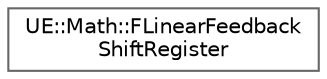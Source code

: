 digraph "Graphical Class Hierarchy"
{
 // INTERACTIVE_SVG=YES
 // LATEX_PDF_SIZE
  bgcolor="transparent";
  edge [fontname=Helvetica,fontsize=10,labelfontname=Helvetica,labelfontsize=10];
  node [fontname=Helvetica,fontsize=10,shape=box,height=0.2,width=0.4];
  rankdir="LR";
  Node0 [id="Node000000",label="UE::Math::FLinearFeedback\lShiftRegister",height=0.2,width=0.4,color="grey40", fillcolor="white", style="filled",URL="$df/d3b/classUE_1_1Math_1_1FLinearFeedbackShiftRegister.html",tooltip=" "];
}
